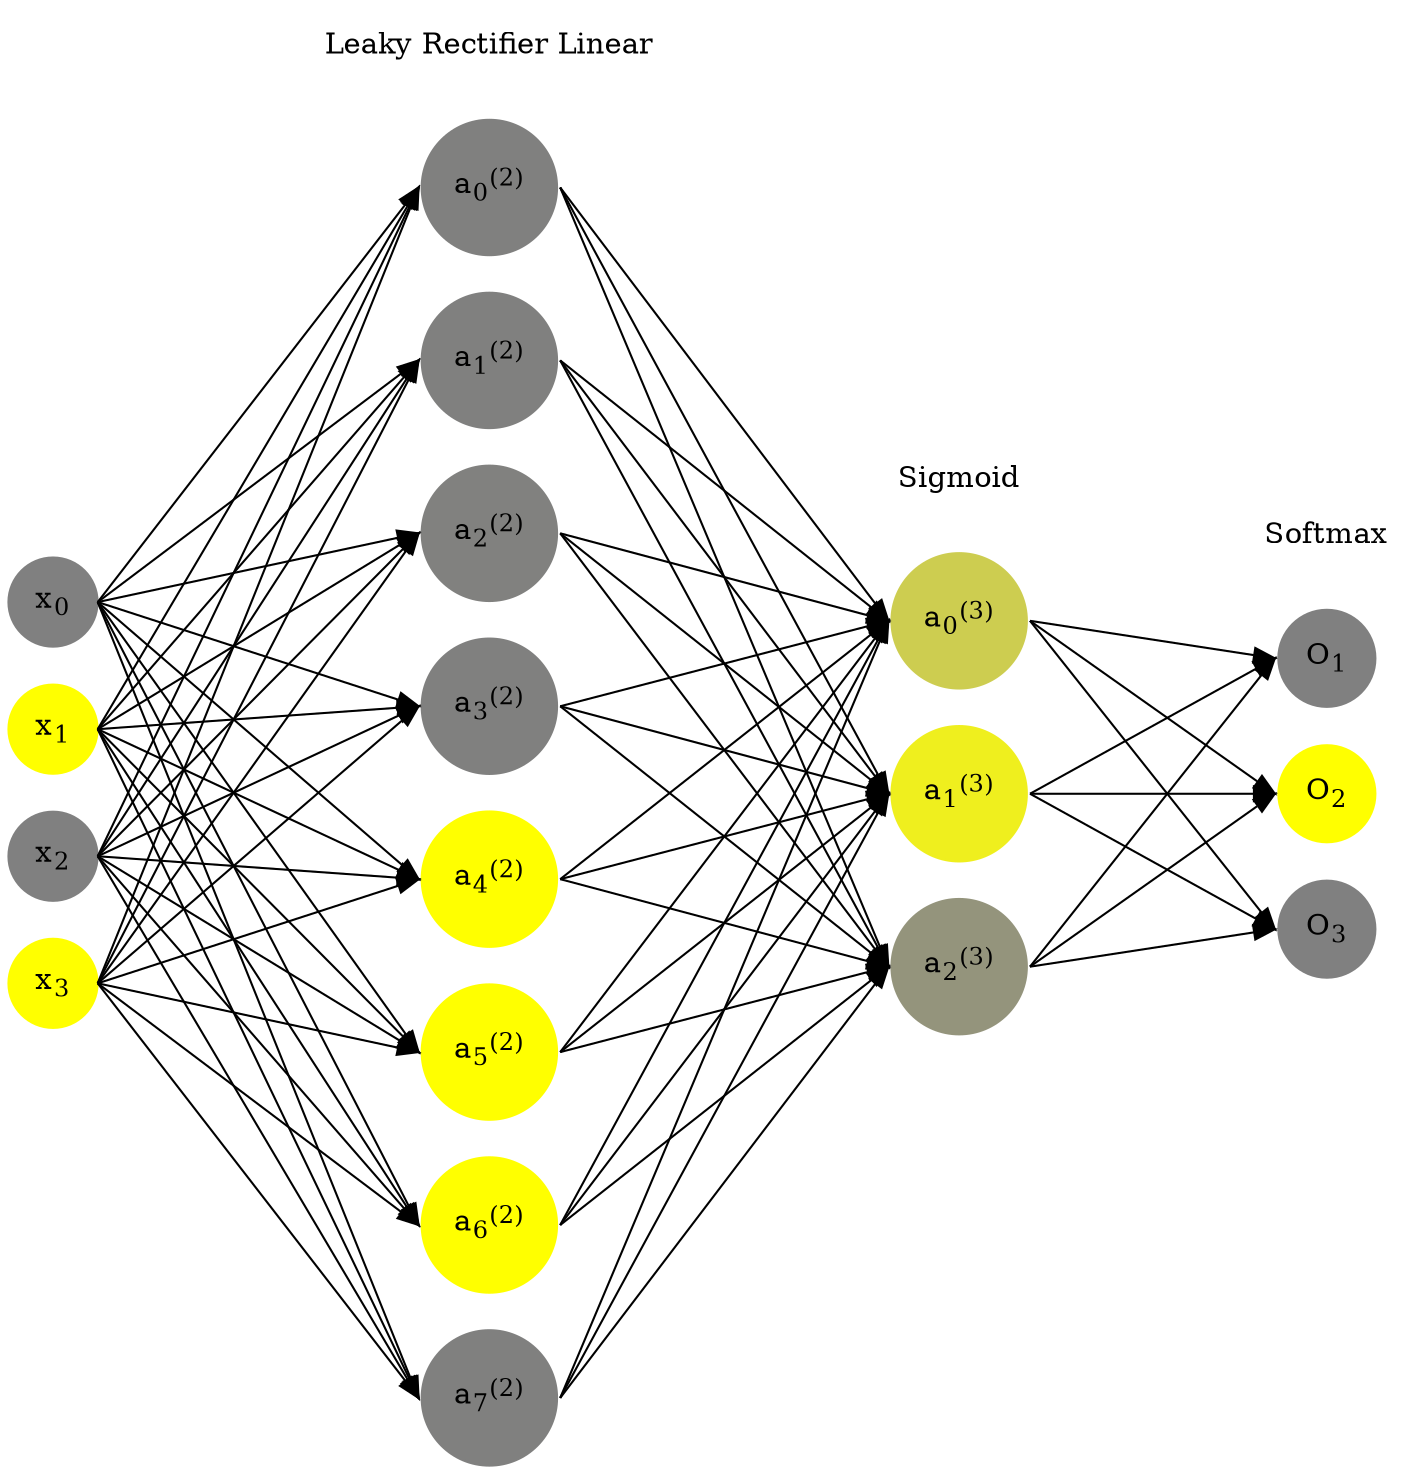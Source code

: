 digraph G {
	rankdir = LR;
	splines=false;
	edge[style=invis];
	ranksep= 1.4;
	{
	node [shape=circle, color="0.1667, 0.0, 0.5", style=filled, fillcolor="0.1667, 0.0, 0.5"];
	x0 [label=<x<sub>0</sub>>];
	}
	{
	node [shape=circle, color="0.1667, 1.0, 1.0", style=filled, fillcolor="0.1667, 1.0, 1.0"];
	x1 [label=<x<sub>1</sub>>];
	}
	{
	node [shape=circle, color="0.1667, 0.0, 0.5", style=filled, fillcolor="0.1667, 0.0, 0.5"];
	x2 [label=<x<sub>2</sub>>];
	}
	{
	node [shape=circle, color="0.1667, 1.0, 1.0", style=filled, fillcolor="0.1667, 1.0, 1.0"];
	x3 [label=<x<sub>3</sub>>];
	}
	{
	node [shape=circle, color="0.1667, 0.001065, 0.500532", style=filled, fillcolor="0.1667, 0.001065, 0.500532"];
	a02 [label=<a<sub>0</sub><sup>(2)</sup>>];
	}
	{
	node [shape=circle, color="0.1667, 0.001602, 0.500801", style=filled, fillcolor="0.1667, 0.001602, 0.500801"];
	a12 [label=<a<sub>1</sub><sup>(2)</sup>>];
	}
	{
	node [shape=circle, color="0.1667, 0.009255, 0.504628", style=filled, fillcolor="0.1667, 0.009255, 0.504628"];
	a22 [label=<a<sub>2</sub><sup>(2)</sup>>];
	}
	{
	node [shape=circle, color="0.1667, 0.001088, 0.500544", style=filled, fillcolor="0.1667, 0.001088, 0.500544"];
	a32 [label=<a<sub>3</sub><sup>(2)</sup>>];
	}
	{
	node [shape=circle, color="0.1667, 2.290149, 1.645075", style=filled, fillcolor="0.1667, 2.290149, 1.645075"];
	a42 [label=<a<sub>4</sub><sup>(2)</sup>>];
	}
	{
	node [shape=circle, color="0.1667, 1.501343, 1.250672", style=filled, fillcolor="0.1667, 1.501343, 1.250672"];
	a52 [label=<a<sub>5</sub><sup>(2)</sup>>];
	}
	{
	node [shape=circle, color="0.1667, 1.745306, 1.372653", style=filled, fillcolor="0.1667, 1.745306, 1.372653"];
	a62 [label=<a<sub>6</sub><sup>(2)</sup>>];
	}
	{
	node [shape=circle, color="0.1667, 0.002492, 0.501246", style=filled, fillcolor="0.1667, 0.002492, 0.501246"];
	a72 [label=<a<sub>7</sub><sup>(2)</sup>>];
	}
	{
	node [shape=circle, color="0.1667, 0.607711, 0.803856", style=filled, fillcolor="0.1667, 0.607711, 0.803856"];
	a03 [label=<a<sub>0</sub><sup>(3)</sup>>];
	}
	{
	node [shape=circle, color="0.1667, 0.870707, 0.935353", style=filled, fillcolor="0.1667, 0.870707, 0.935353"];
	a13 [label=<a<sub>1</sub><sup>(3)</sup>>];
	}
	{
	node [shape=circle, color="0.1667, 0.162535, 0.581267", style=filled, fillcolor="0.1667, 0.162535, 0.581267"];
	a23 [label=<a<sub>2</sub><sup>(3)</sup>>];
	}
	{
	node [shape=circle, color="0.1667, 0.0, 0.5", style=filled, fillcolor="0.1667, 0.0, 0.5"];
	O1 [label=<O<sub>1</sub>>];
	}
	{
	node [shape=circle, color="0.1667, 1.0, 1.0", style=filled, fillcolor="0.1667, 1.0, 1.0"];
	O2 [label=<O<sub>2</sub>>];
	}
	{
	node [shape=circle, color="0.1667, 0.0, 0.5", style=filled, fillcolor="0.1667, 0.0, 0.5"];
	O3 [label=<O<sub>3</sub>>];
	}
	{
	rank=same;
	x0->x1->x2->x3;
	}
	{
	rank=same;
	a02->a12->a22->a32->a42->a52->a62->a72;
	}
	{
	rank=same;
	a03->a13->a23;
	}
	{
	rank=same;
	O1->O2->O3;
	}
	l1 [shape=plaintext,label="Leaky Rectifier Linear"];
	l1->a02;
	{rank=same; l1;a02};
	l2 [shape=plaintext,label="Sigmoid"];
	l2->a03;
	{rank=same; l2;a03};
	l3 [shape=plaintext,label="Softmax"];
	l3->O1;
	{rank=same; l3;O1};
edge[style=solid, tailport=e, headport=w];
	{x0;x1;x2;x3} -> {a02;a12;a22;a32;a42;a52;a62;a72};
	{a02;a12;a22;a32;a42;a52;a62;a72} -> {a03;a13;a23};
	{a03;a13;a23} -> {O1,O2,O3};
}